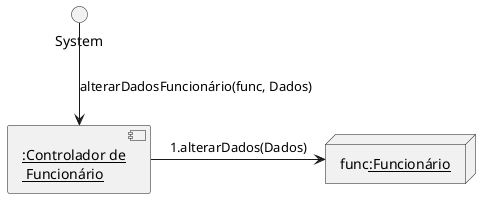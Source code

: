 @startuml

skinparam monochrome true
skinparam shadowing false
hide stereotype

node "func<u>:Funcionário</u>" as n1
component "<u>:Controlador de</u>\n<u> Funcionário</u>" as cont

System -d-> cont :alterarDadosFuncionário(func, Dados)

cont -> n1 :1.alterarDados(Dados)

@enduml
